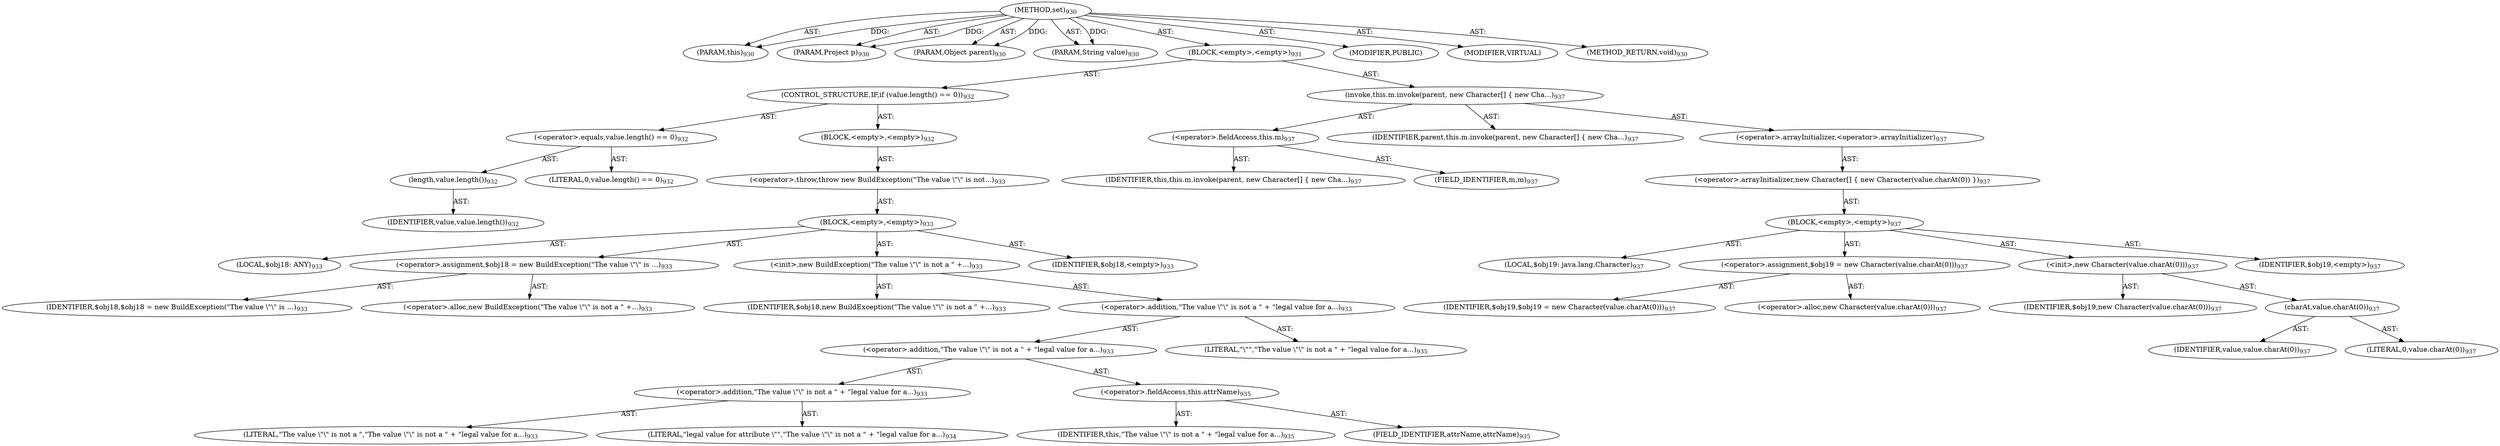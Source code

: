 digraph "set" {  
"111669149747" [label = <(METHOD,set)<SUB>930</SUB>> ]
"115964117161" [label = <(PARAM,this)<SUB>930</SUB>> ]
"115964117162" [label = <(PARAM,Project p)<SUB>930</SUB>> ]
"115964117163" [label = <(PARAM,Object parent)<SUB>930</SUB>> ]
"115964117164" [label = <(PARAM,String value)<SUB>930</SUB>> ]
"25769803976" [label = <(BLOCK,&lt;empty&gt;,&lt;empty&gt;)<SUB>931</SUB>> ]
"47244640370" [label = <(CONTROL_STRUCTURE,IF,if (value.length() == 0))<SUB>932</SUB>> ]
"30064771835" [label = <(&lt;operator&gt;.equals,value.length() == 0)<SUB>932</SUB>> ]
"30064771836" [label = <(length,value.length())<SUB>932</SUB>> ]
"68719477452" [label = <(IDENTIFIER,value,value.length())<SUB>932</SUB>> ]
"90194313336" [label = <(LITERAL,0,value.length() == 0)<SUB>932</SUB>> ]
"25769803977" [label = <(BLOCK,&lt;empty&gt;,&lt;empty&gt;)<SUB>932</SUB>> ]
"30064771837" [label = <(&lt;operator&gt;.throw,throw new BuildException(&quot;The value \&quot;\&quot; is not...)<SUB>933</SUB>> ]
"25769803978" [label = <(BLOCK,&lt;empty&gt;,&lt;empty&gt;)<SUB>933</SUB>> ]
"94489280615" [label = <(LOCAL,$obj18: ANY)<SUB>933</SUB>> ]
"30064771838" [label = <(&lt;operator&gt;.assignment,$obj18 = new BuildException(&quot;The value \&quot;\&quot; is ...)<SUB>933</SUB>> ]
"68719477453" [label = <(IDENTIFIER,$obj18,$obj18 = new BuildException(&quot;The value \&quot;\&quot; is ...)<SUB>933</SUB>> ]
"30064771839" [label = <(&lt;operator&gt;.alloc,new BuildException(&quot;The value \&quot;\&quot; is not a &quot; +...)<SUB>933</SUB>> ]
"30064771840" [label = <(&lt;init&gt;,new BuildException(&quot;The value \&quot;\&quot; is not a &quot; +...)<SUB>933</SUB>> ]
"68719477454" [label = <(IDENTIFIER,$obj18,new BuildException(&quot;The value \&quot;\&quot; is not a &quot; +...)<SUB>933</SUB>> ]
"30064771841" [label = <(&lt;operator&gt;.addition,&quot;The value \&quot;\&quot; is not a &quot; + &quot;legal value for a...)<SUB>933</SUB>> ]
"30064771842" [label = <(&lt;operator&gt;.addition,&quot;The value \&quot;\&quot; is not a &quot; + &quot;legal value for a...)<SUB>933</SUB>> ]
"30064771843" [label = <(&lt;operator&gt;.addition,&quot;The value \&quot;\&quot; is not a &quot; + &quot;legal value for a...)<SUB>933</SUB>> ]
"90194313337" [label = <(LITERAL,&quot;The value \&quot;\&quot; is not a &quot;,&quot;The value \&quot;\&quot; is not a &quot; + &quot;legal value for a...)<SUB>933</SUB>> ]
"90194313338" [label = <(LITERAL,&quot;legal value for attribute \&quot;&quot;,&quot;The value \&quot;\&quot; is not a &quot; + &quot;legal value for a...)<SUB>934</SUB>> ]
"30064771844" [label = <(&lt;operator&gt;.fieldAccess,this.attrName)<SUB>935</SUB>> ]
"68719477455" [label = <(IDENTIFIER,this,&quot;The value \&quot;\&quot; is not a &quot; + &quot;legal value for a...)<SUB>935</SUB>> ]
"55834574998" [label = <(FIELD_IDENTIFIER,attrName,attrName)<SUB>935</SUB>> ]
"90194313339" [label = <(LITERAL,&quot;\&quot;&quot;,&quot;The value \&quot;\&quot; is not a &quot; + &quot;legal value for a...)<SUB>935</SUB>> ]
"68719477456" [label = <(IDENTIFIER,$obj18,&lt;empty&gt;)<SUB>933</SUB>> ]
"30064771845" [label = <(invoke,this.m.invoke(parent, new Character[] { new Cha...)<SUB>937</SUB>> ]
"30064771846" [label = <(&lt;operator&gt;.fieldAccess,this.m)<SUB>937</SUB>> ]
"68719477457" [label = <(IDENTIFIER,this,this.m.invoke(parent, new Character[] { new Cha...)<SUB>937</SUB>> ]
"55834574999" [label = <(FIELD_IDENTIFIER,m,m)<SUB>937</SUB>> ]
"68719477458" [label = <(IDENTIFIER,parent,this.m.invoke(parent, new Character[] { new Cha...)<SUB>937</SUB>> ]
"30064771847" [label = <(&lt;operator&gt;.arrayInitializer,&lt;operator&gt;.arrayInitializer)<SUB>937</SUB>> ]
"30064771848" [label = <(&lt;operator&gt;.arrayInitializer,new Character[] { new Character(value.charAt(0)) })<SUB>937</SUB>> ]
"25769803979" [label = <(BLOCK,&lt;empty&gt;,&lt;empty&gt;)<SUB>937</SUB>> ]
"94489280616" [label = <(LOCAL,$obj19: java.lang.Character)<SUB>937</SUB>> ]
"30064771849" [label = <(&lt;operator&gt;.assignment,$obj19 = new Character(value.charAt(0)))<SUB>937</SUB>> ]
"68719477459" [label = <(IDENTIFIER,$obj19,$obj19 = new Character(value.charAt(0)))<SUB>937</SUB>> ]
"30064771850" [label = <(&lt;operator&gt;.alloc,new Character(value.charAt(0)))<SUB>937</SUB>> ]
"30064771851" [label = <(&lt;init&gt;,new Character(value.charAt(0)))<SUB>937</SUB>> ]
"68719477460" [label = <(IDENTIFIER,$obj19,new Character(value.charAt(0)))<SUB>937</SUB>> ]
"30064771852" [label = <(charAt,value.charAt(0))<SUB>937</SUB>> ]
"68719477461" [label = <(IDENTIFIER,value,value.charAt(0))<SUB>937</SUB>> ]
"90194313340" [label = <(LITERAL,0,value.charAt(0))<SUB>937</SUB>> ]
"68719477462" [label = <(IDENTIFIER,$obj19,&lt;empty&gt;)<SUB>937</SUB>> ]
"133143986304" [label = <(MODIFIER,PUBLIC)> ]
"133143986305" [label = <(MODIFIER,VIRTUAL)> ]
"128849018931" [label = <(METHOD_RETURN,void)<SUB>930</SUB>> ]
  "111669149747" -> "115964117161"  [ label = "AST: "] 
  "111669149747" -> "115964117162"  [ label = "AST: "] 
  "111669149747" -> "115964117163"  [ label = "AST: "] 
  "111669149747" -> "115964117164"  [ label = "AST: "] 
  "111669149747" -> "25769803976"  [ label = "AST: "] 
  "111669149747" -> "133143986304"  [ label = "AST: "] 
  "111669149747" -> "133143986305"  [ label = "AST: "] 
  "111669149747" -> "128849018931"  [ label = "AST: "] 
  "25769803976" -> "47244640370"  [ label = "AST: "] 
  "25769803976" -> "30064771845"  [ label = "AST: "] 
  "47244640370" -> "30064771835"  [ label = "AST: "] 
  "47244640370" -> "25769803977"  [ label = "AST: "] 
  "30064771835" -> "30064771836"  [ label = "AST: "] 
  "30064771835" -> "90194313336"  [ label = "AST: "] 
  "30064771836" -> "68719477452"  [ label = "AST: "] 
  "25769803977" -> "30064771837"  [ label = "AST: "] 
  "30064771837" -> "25769803978"  [ label = "AST: "] 
  "25769803978" -> "94489280615"  [ label = "AST: "] 
  "25769803978" -> "30064771838"  [ label = "AST: "] 
  "25769803978" -> "30064771840"  [ label = "AST: "] 
  "25769803978" -> "68719477456"  [ label = "AST: "] 
  "30064771838" -> "68719477453"  [ label = "AST: "] 
  "30064771838" -> "30064771839"  [ label = "AST: "] 
  "30064771840" -> "68719477454"  [ label = "AST: "] 
  "30064771840" -> "30064771841"  [ label = "AST: "] 
  "30064771841" -> "30064771842"  [ label = "AST: "] 
  "30064771841" -> "90194313339"  [ label = "AST: "] 
  "30064771842" -> "30064771843"  [ label = "AST: "] 
  "30064771842" -> "30064771844"  [ label = "AST: "] 
  "30064771843" -> "90194313337"  [ label = "AST: "] 
  "30064771843" -> "90194313338"  [ label = "AST: "] 
  "30064771844" -> "68719477455"  [ label = "AST: "] 
  "30064771844" -> "55834574998"  [ label = "AST: "] 
  "30064771845" -> "30064771846"  [ label = "AST: "] 
  "30064771845" -> "68719477458"  [ label = "AST: "] 
  "30064771845" -> "30064771847"  [ label = "AST: "] 
  "30064771846" -> "68719477457"  [ label = "AST: "] 
  "30064771846" -> "55834574999"  [ label = "AST: "] 
  "30064771847" -> "30064771848"  [ label = "AST: "] 
  "30064771848" -> "25769803979"  [ label = "AST: "] 
  "25769803979" -> "94489280616"  [ label = "AST: "] 
  "25769803979" -> "30064771849"  [ label = "AST: "] 
  "25769803979" -> "30064771851"  [ label = "AST: "] 
  "25769803979" -> "68719477462"  [ label = "AST: "] 
  "30064771849" -> "68719477459"  [ label = "AST: "] 
  "30064771849" -> "30064771850"  [ label = "AST: "] 
  "30064771851" -> "68719477460"  [ label = "AST: "] 
  "30064771851" -> "30064771852"  [ label = "AST: "] 
  "30064771852" -> "68719477461"  [ label = "AST: "] 
  "30064771852" -> "90194313340"  [ label = "AST: "] 
  "111669149747" -> "115964117161"  [ label = "DDG: "] 
  "111669149747" -> "115964117162"  [ label = "DDG: "] 
  "111669149747" -> "115964117163"  [ label = "DDG: "] 
  "111669149747" -> "115964117164"  [ label = "DDG: "] 
}
